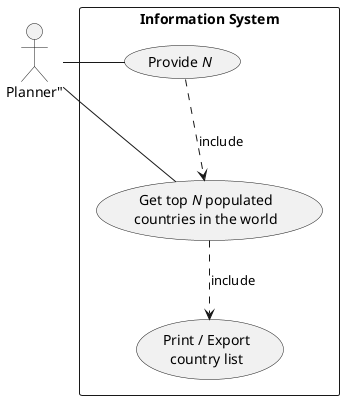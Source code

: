 @startuml

actor A1 as "Planner""

rectangle "Information System" {
    usecase UC4 as "Get top //N// populated
                    countries in the world"

    usecase UCa as "Provide //N//"

    usecase UCb as "Print / Export
            country list"

    A1 - UC4
    A1 - UCa
    UCa ..> UC4 : include
    UC4 ..> UCb : include
}
@enduml